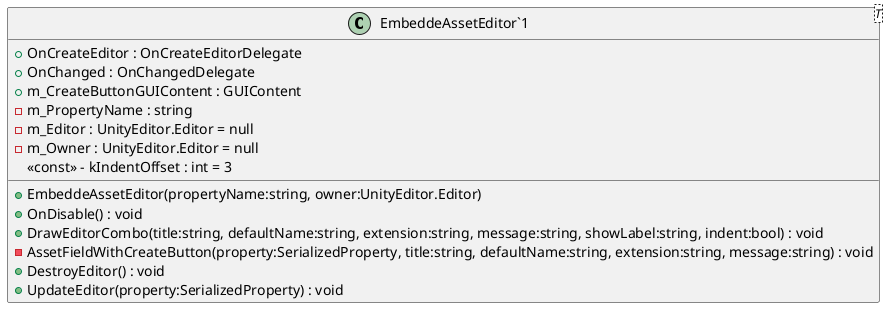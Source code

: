 @startuml
class "EmbeddeAssetEditor`1"<T> {
    + EmbeddeAssetEditor(propertyName:string, owner:UnityEditor.Editor)
    + OnCreateEditor : OnCreateEditorDelegate
    + OnChanged : OnChangedDelegate
    + OnDisable() : void
    + m_CreateButtonGUIContent : GUIContent
    - m_PropertyName : string
    - m_Editor : UnityEditor.Editor = null
    - m_Owner : UnityEditor.Editor = null
    <<const>> - kIndentOffset : int = 3
    + DrawEditorCombo(title:string, defaultName:string, extension:string, message:string, showLabel:string, indent:bool) : void
    - AssetFieldWithCreateButton(property:SerializedProperty, title:string, defaultName:string, extension:string, message:string) : void
    + DestroyEditor() : void
    + UpdateEditor(property:SerializedProperty) : void
}
@enduml
